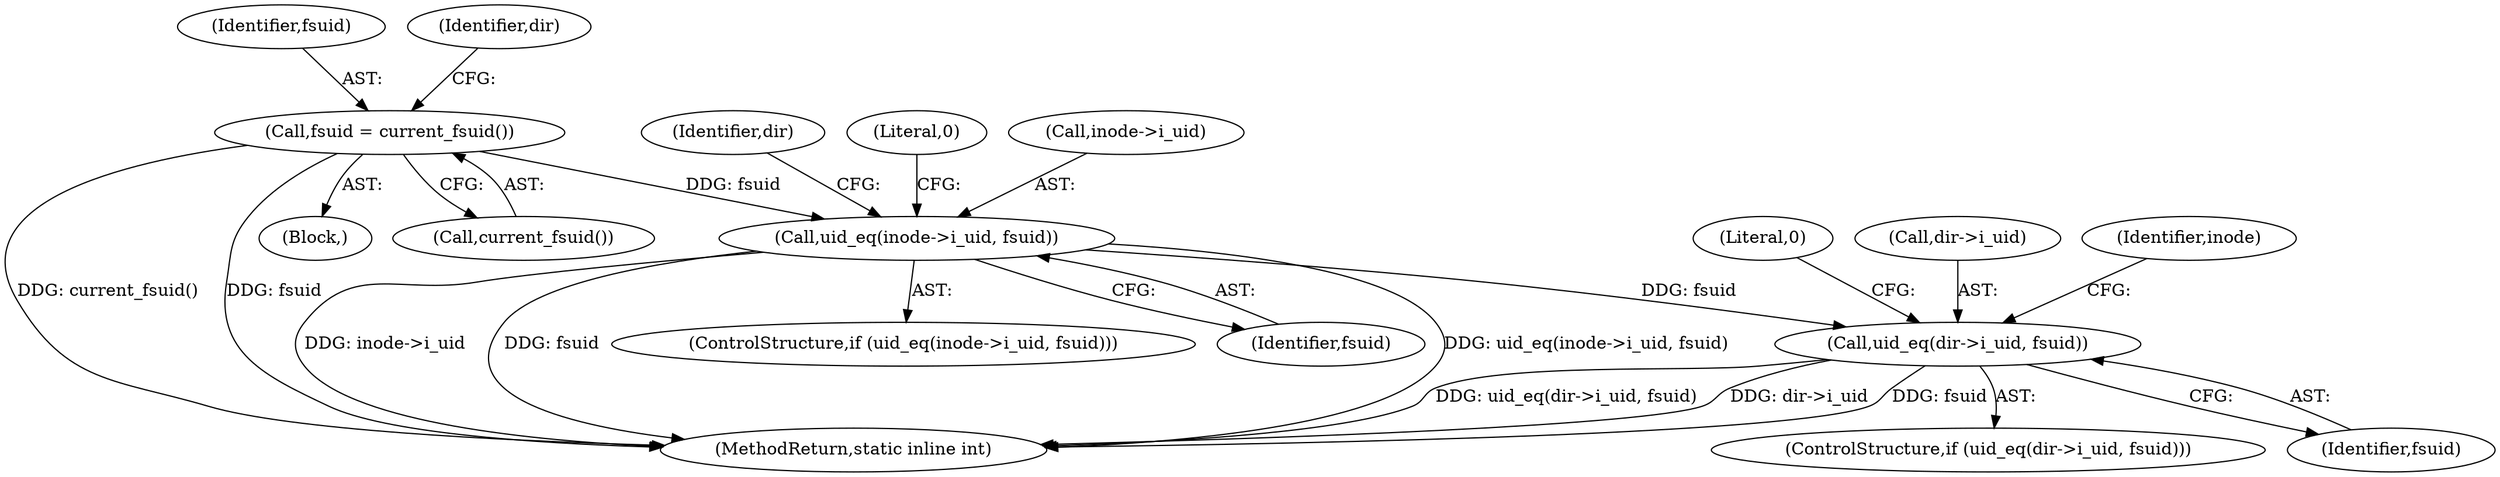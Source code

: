 digraph "0_linux_23adbe12ef7d3d4195e80800ab36b37bee28cd03_2@pointer" {
"1000118" [label="(Call,uid_eq(inode->i_uid, fsuid))"];
"1000105" [label="(Call,fsuid = current_fsuid())"];
"1000126" [label="(Call,uid_eq(dir->i_uid, fsuid))"];
"1000128" [label="(Identifier,dir)"];
"1000103" [label="(Block,)"];
"1000126" [label="(Call,uid_eq(dir->i_uid, fsuid))"];
"1000118" [label="(Call,uid_eq(inode->i_uid, fsuid))"];
"1000107" [label="(Call,current_fsuid())"];
"1000132" [label="(Literal,0)"];
"1000117" [label="(ControlStructure,if (uid_eq(inode->i_uid, fsuid)))"];
"1000106" [label="(Identifier,fsuid)"];
"1000124" [label="(Literal,0)"];
"1000125" [label="(ControlStructure,if (uid_eq(dir->i_uid, fsuid)))"];
"1000119" [label="(Call,inode->i_uid)"];
"1000112" [label="(Identifier,dir)"];
"1000105" [label="(Call,fsuid = current_fsuid())"];
"1000122" [label="(Identifier,fsuid)"];
"1000130" [label="(Identifier,fsuid)"];
"1000127" [label="(Call,dir->i_uid)"];
"1000136" [label="(Identifier,inode)"];
"1000138" [label="(MethodReturn,static inline int)"];
"1000118" -> "1000117"  [label="AST: "];
"1000118" -> "1000122"  [label="CFG: "];
"1000119" -> "1000118"  [label="AST: "];
"1000122" -> "1000118"  [label="AST: "];
"1000124" -> "1000118"  [label="CFG: "];
"1000128" -> "1000118"  [label="CFG: "];
"1000118" -> "1000138"  [label="DDG: uid_eq(inode->i_uid, fsuid)"];
"1000118" -> "1000138"  [label="DDG: inode->i_uid"];
"1000118" -> "1000138"  [label="DDG: fsuid"];
"1000105" -> "1000118"  [label="DDG: fsuid"];
"1000118" -> "1000126"  [label="DDG: fsuid"];
"1000105" -> "1000103"  [label="AST: "];
"1000105" -> "1000107"  [label="CFG: "];
"1000106" -> "1000105"  [label="AST: "];
"1000107" -> "1000105"  [label="AST: "];
"1000112" -> "1000105"  [label="CFG: "];
"1000105" -> "1000138"  [label="DDG: current_fsuid()"];
"1000105" -> "1000138"  [label="DDG: fsuid"];
"1000126" -> "1000125"  [label="AST: "];
"1000126" -> "1000130"  [label="CFG: "];
"1000127" -> "1000126"  [label="AST: "];
"1000130" -> "1000126"  [label="AST: "];
"1000132" -> "1000126"  [label="CFG: "];
"1000136" -> "1000126"  [label="CFG: "];
"1000126" -> "1000138"  [label="DDG: dir->i_uid"];
"1000126" -> "1000138"  [label="DDG: fsuid"];
"1000126" -> "1000138"  [label="DDG: uid_eq(dir->i_uid, fsuid)"];
}
